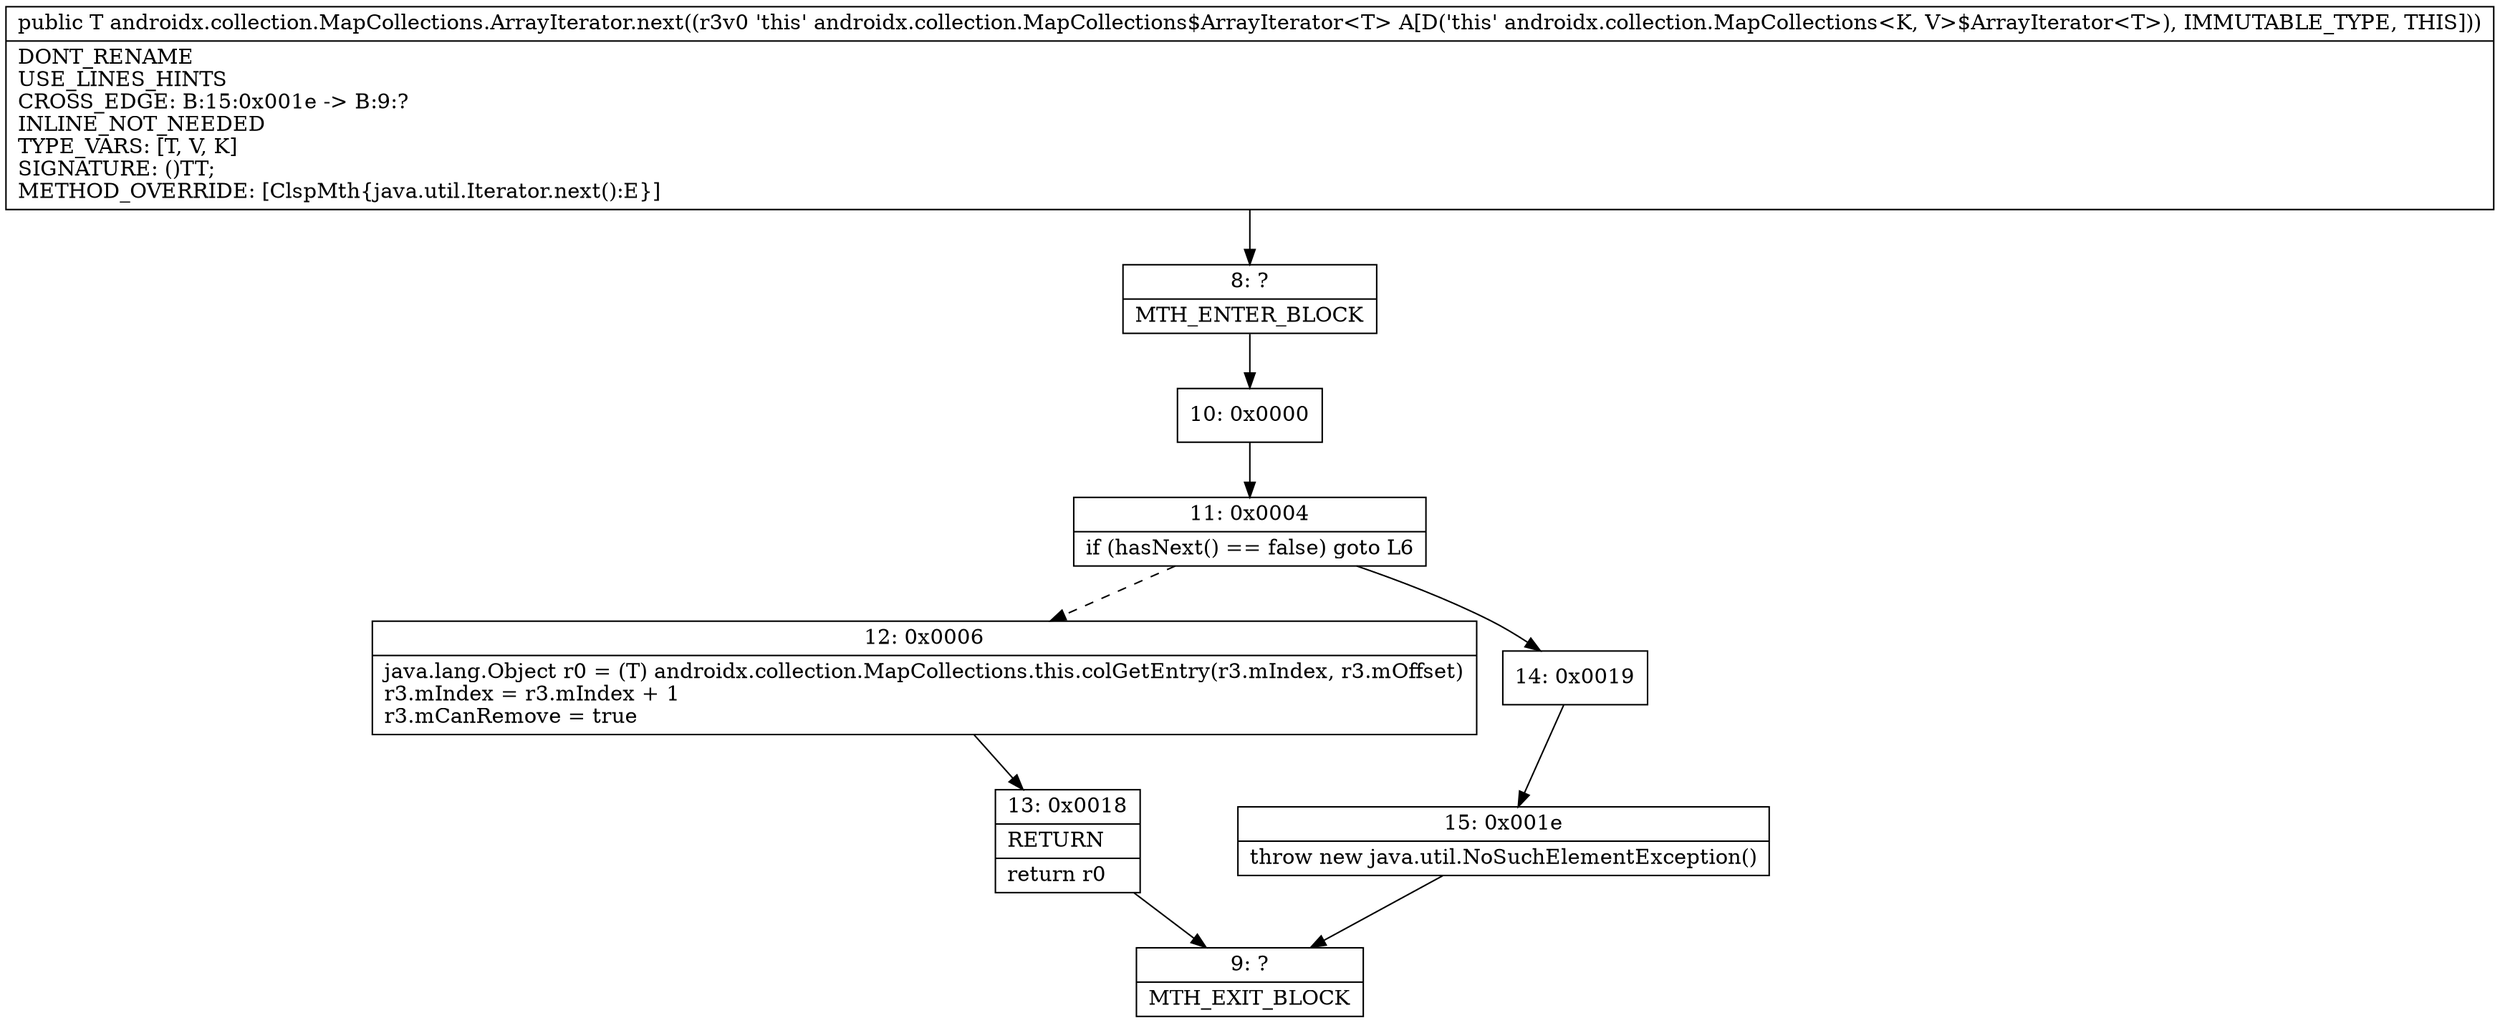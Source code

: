 digraph "CFG forandroidx.collection.MapCollections.ArrayIterator.next()Ljava\/lang\/Object;" {
Node_8 [shape=record,label="{8\:\ ?|MTH_ENTER_BLOCK\l}"];
Node_10 [shape=record,label="{10\:\ 0x0000}"];
Node_11 [shape=record,label="{11\:\ 0x0004|if (hasNext() == false) goto L6\l}"];
Node_12 [shape=record,label="{12\:\ 0x0006|java.lang.Object r0 = (T) androidx.collection.MapCollections.this.colGetEntry(r3.mIndex, r3.mOffset)\lr3.mIndex = r3.mIndex + 1\lr3.mCanRemove = true\l}"];
Node_13 [shape=record,label="{13\:\ 0x0018|RETURN\l|return r0\l}"];
Node_9 [shape=record,label="{9\:\ ?|MTH_EXIT_BLOCK\l}"];
Node_14 [shape=record,label="{14\:\ 0x0019}"];
Node_15 [shape=record,label="{15\:\ 0x001e|throw new java.util.NoSuchElementException()\l}"];
MethodNode[shape=record,label="{public T androidx.collection.MapCollections.ArrayIterator.next((r3v0 'this' androidx.collection.MapCollections$ArrayIterator\<T\> A[D('this' androidx.collection.MapCollections\<K, V\>$ArrayIterator\<T\>), IMMUTABLE_TYPE, THIS]))  | DONT_RENAME\lUSE_LINES_HINTS\lCROSS_EDGE: B:15:0x001e \-\> B:9:?\lINLINE_NOT_NEEDED\lTYPE_VARS: [T, V, K]\lSIGNATURE: ()TT;\lMETHOD_OVERRIDE: [ClspMth\{java.util.Iterator.next():E\}]\l}"];
MethodNode -> Node_8;Node_8 -> Node_10;
Node_10 -> Node_11;
Node_11 -> Node_12[style=dashed];
Node_11 -> Node_14;
Node_12 -> Node_13;
Node_13 -> Node_9;
Node_14 -> Node_15;
Node_15 -> Node_9;
}

